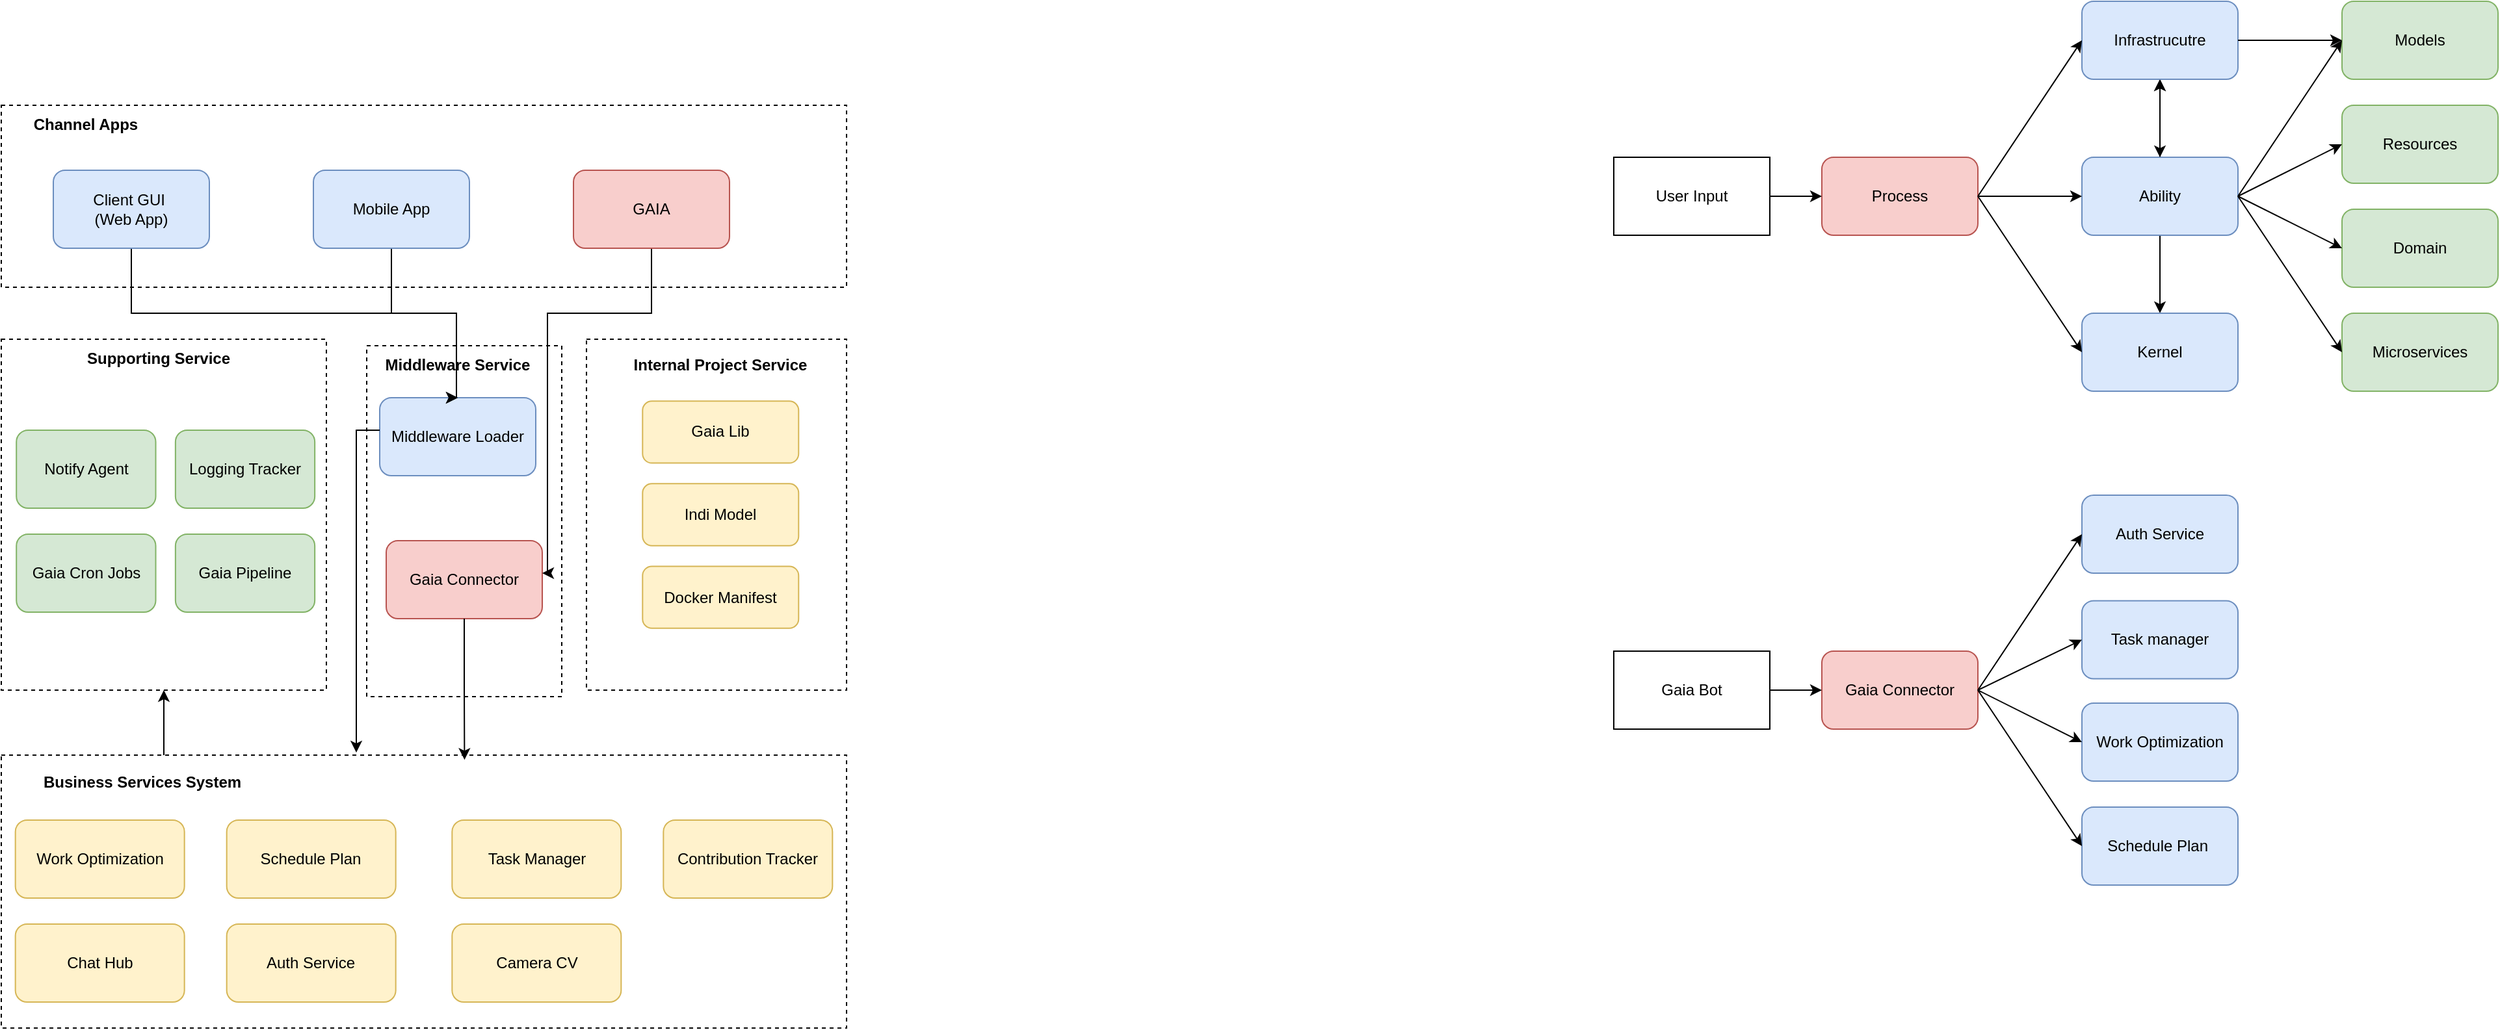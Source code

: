 <mxfile version="26.0.4">
  <diagram name="Page-1" id="Hx-Wh0JNURs-h4t98HXy">
    <mxGraphModel dx="1509" dy="1227" grid="0" gridSize="10" guides="1" tooltips="1" connect="1" arrows="1" fold="1" page="0" pageScale="1" pageWidth="827" pageHeight="1169" math="0" shadow="0">
      <root>
        <mxCell id="0" />
        <mxCell id="1" parent="0" />
        <mxCell id="q3Vmz-Sy840yEWux_1OP-78" value="" style="group" vertex="1" connectable="0" parent="1">
          <mxGeometry x="401" y="245" width="150" height="270" as="geometry" />
        </mxCell>
        <mxCell id="P9e5Yz6x5-o4kPH37-zM-13" value="" style="rounded=0;whiteSpace=wrap;html=1;dashed=1;container=0;" parent="q3Vmz-Sy840yEWux_1OP-78" vertex="1">
          <mxGeometry width="150" height="270" as="geometry" />
        </mxCell>
        <mxCell id="P9e5Yz6x5-o4kPH37-zM-15" value="Middleware Loader" style="rounded=1;whiteSpace=wrap;html=1;fillColor=#dae8fc;strokeColor=#6c8ebf;container=0;" parent="q3Vmz-Sy840yEWux_1OP-78" vertex="1">
          <mxGeometry x="10" y="40" width="120" height="60" as="geometry" />
        </mxCell>
        <mxCell id="P9e5Yz6x5-o4kPH37-zM-17" value="&lt;b&gt;Middleware Service&lt;/b&gt;" style="text;html=1;align=center;verticalAlign=middle;whiteSpace=wrap;rounded=0;container=0;" parent="q3Vmz-Sy840yEWux_1OP-78" vertex="1">
          <mxGeometry x="5" width="130" height="30" as="geometry" />
        </mxCell>
        <mxCell id="P9e5Yz6x5-o4kPH37-zM-14" value="Gaia Connector" style="rounded=1;whiteSpace=wrap;html=1;fillColor=#f8cecc;strokeColor=#b85450;container=0;" parent="q3Vmz-Sy840yEWux_1OP-78" vertex="1">
          <mxGeometry x="15" y="150" width="120" height="60" as="geometry" />
        </mxCell>
        <mxCell id="P9e5Yz6x5-o4kPH37-zM-3" value="" style="rounded=0;whiteSpace=wrap;html=1;dashed=1;container=0;" parent="1" vertex="1">
          <mxGeometry x="120" y="60" width="650" height="140" as="geometry" />
        </mxCell>
        <mxCell id="P9e5Yz6x5-o4kPH37-zM-18" style="edgeStyle=orthogonalEdgeStyle;rounded=0;orthogonalLoop=1;jettySize=auto;html=1;entryX=0.5;entryY=0;entryDx=0;entryDy=0;" parent="1" source="P9e5Yz6x5-o4kPH37-zM-1" target="P9e5Yz6x5-o4kPH37-zM-15" edge="1">
          <mxGeometry relative="1" as="geometry">
            <Array as="points">
              <mxPoint x="220" y="220" />
              <mxPoint x="470" y="220" />
            </Array>
          </mxGeometry>
        </mxCell>
        <mxCell id="P9e5Yz6x5-o4kPH37-zM-19" style="edgeStyle=orthogonalEdgeStyle;rounded=0;orthogonalLoop=1;jettySize=auto;html=1;entryX=0.5;entryY=0;entryDx=0;entryDy=0;" parent="1" source="P9e5Yz6x5-o4kPH37-zM-2" target="P9e5Yz6x5-o4kPH37-zM-15" edge="1">
          <mxGeometry relative="1" as="geometry">
            <Array as="points">
              <mxPoint x="420" y="220" />
              <mxPoint x="470" y="220" />
            </Array>
          </mxGeometry>
        </mxCell>
        <mxCell id="q3Vmz-Sy840yEWux_1OP-76" style="edgeStyle=orthogonalEdgeStyle;rounded=0;orthogonalLoop=1;jettySize=auto;html=1;" edge="1" parent="1" source="L9dIAlODnptTY3Y9kMEn-1" target="P9e5Yz6x5-o4kPH37-zM-14">
          <mxGeometry relative="1" as="geometry">
            <Array as="points">
              <mxPoint x="620" y="220" />
              <mxPoint x="540" y="220" />
              <mxPoint x="540" y="420" />
            </Array>
          </mxGeometry>
        </mxCell>
        <mxCell id="L9dIAlODnptTY3Y9kMEn-1" value="GAIA" style="rounded=1;whiteSpace=wrap;html=1;fillColor=#f8cecc;strokeColor=#b85450;container=0;" parent="1" vertex="1">
          <mxGeometry x="560" y="110" width="120" height="60" as="geometry" />
        </mxCell>
        <mxCell id="P9e5Yz6x5-o4kPH37-zM-1" value="Client GUI&amp;nbsp;&lt;div&gt;(Web App)&lt;/div&gt;" style="rounded=1;whiteSpace=wrap;html=1;fillColor=#dae8fc;strokeColor=#6c8ebf;container=0;" parent="1" vertex="1">
          <mxGeometry x="160" y="110" width="120" height="60" as="geometry" />
        </mxCell>
        <mxCell id="P9e5Yz6x5-o4kPH37-zM-2" value="Mobile App" style="rounded=1;whiteSpace=wrap;html=1;fillColor=#dae8fc;strokeColor=#6c8ebf;container=0;" parent="1" vertex="1">
          <mxGeometry x="360" y="110" width="120" height="60" as="geometry" />
        </mxCell>
        <mxCell id="P9e5Yz6x5-o4kPH37-zM-4" value="&lt;b&gt;Channel Apps&lt;/b&gt;" style="text;html=1;align=center;verticalAlign=middle;whiteSpace=wrap;rounded=0;container=0;" parent="1" vertex="1">
          <mxGeometry x="130" y="60" width="110" height="30" as="geometry" />
        </mxCell>
        <mxCell id="xWsCjr-08Q6Df4kgxq6i-26" value="Process" style="rounded=1;whiteSpace=wrap;html=1;fillColor=#f8cecc;strokeColor=#b85450;" parent="1" vertex="1">
          <mxGeometry x="1520" y="100" width="120" height="60" as="geometry" />
        </mxCell>
        <mxCell id="xWsCjr-08Q6Df4kgxq6i-28" style="edgeStyle=orthogonalEdgeStyle;rounded=0;orthogonalLoop=1;jettySize=auto;html=1;entryX=0;entryY=0.5;entryDx=0;entryDy=0;" parent="1" source="xWsCjr-08Q6Df4kgxq6i-27" target="xWsCjr-08Q6Df4kgxq6i-26" edge="1">
          <mxGeometry relative="1" as="geometry" />
        </mxCell>
        <mxCell id="xWsCjr-08Q6Df4kgxq6i-27" value="User Input" style="rounded=0;whiteSpace=wrap;html=1;" parent="1" vertex="1">
          <mxGeometry x="1360" y="100" width="120" height="60" as="geometry" />
        </mxCell>
        <mxCell id="xWsCjr-08Q6Df4kgxq6i-43" style="edgeStyle=orthogonalEdgeStyle;rounded=0;orthogonalLoop=1;jettySize=auto;html=1;" parent="1" source="xWsCjr-08Q6Df4kgxq6i-29" target="xWsCjr-08Q6Df4kgxq6i-40" edge="1">
          <mxGeometry relative="1" as="geometry" />
        </mxCell>
        <mxCell id="xWsCjr-08Q6Df4kgxq6i-46" value="" style="edgeStyle=orthogonalEdgeStyle;rounded=0;orthogonalLoop=1;jettySize=auto;html=1;" parent="1" source="xWsCjr-08Q6Df4kgxq6i-29" target="xWsCjr-08Q6Df4kgxq6i-40" edge="1">
          <mxGeometry relative="1" as="geometry" />
        </mxCell>
        <mxCell id="xWsCjr-08Q6Df4kgxq6i-48" style="edgeStyle=orthogonalEdgeStyle;rounded=0;orthogonalLoop=1;jettySize=auto;html=1;entryX=0.5;entryY=0;entryDx=0;entryDy=0;" parent="1" source="xWsCjr-08Q6Df4kgxq6i-29" target="xWsCjr-08Q6Df4kgxq6i-45" edge="1">
          <mxGeometry relative="1" as="geometry" />
        </mxCell>
        <mxCell id="xWsCjr-08Q6Df4kgxq6i-29" value="Ability" style="rounded=1;whiteSpace=wrap;html=1;fillColor=#dae8fc;strokeColor=#6c8ebf;" parent="1" vertex="1">
          <mxGeometry x="1720" y="100" width="120" height="60" as="geometry" />
        </mxCell>
        <mxCell id="xWsCjr-08Q6Df4kgxq6i-30" value="" style="endArrow=classic;html=1;rounded=0;entryX=0;entryY=0.5;entryDx=0;entryDy=0;exitX=1;exitY=0.5;exitDx=0;exitDy=0;" parent="1" source="xWsCjr-08Q6Df4kgxq6i-26" target="xWsCjr-08Q6Df4kgxq6i-29" edge="1">
          <mxGeometry width="50" height="50" relative="1" as="geometry">
            <mxPoint x="1390" y="290" as="sourcePoint" />
            <mxPoint x="1440" y="240" as="targetPoint" />
          </mxGeometry>
        </mxCell>
        <mxCell id="xWsCjr-08Q6Df4kgxq6i-31" value="Domain" style="rounded=1;whiteSpace=wrap;html=1;fillColor=#d5e8d4;strokeColor=#82b366;" parent="1" vertex="1">
          <mxGeometry x="1920" y="140" width="120" height="60" as="geometry" />
        </mxCell>
        <mxCell id="xWsCjr-08Q6Df4kgxq6i-32" value="Microservices" style="rounded=1;whiteSpace=wrap;html=1;fillColor=#d5e8d4;strokeColor=#82b366;" parent="1" vertex="1">
          <mxGeometry x="1920" y="220" width="120" height="60" as="geometry" />
        </mxCell>
        <mxCell id="xWsCjr-08Q6Df4kgxq6i-33" value="Models" style="rounded=1;whiteSpace=wrap;html=1;fillColor=#d5e8d4;strokeColor=#82b366;" parent="1" vertex="1">
          <mxGeometry x="1920" y="-20" width="120" height="60" as="geometry" />
        </mxCell>
        <mxCell id="xWsCjr-08Q6Df4kgxq6i-34" value="Resources" style="rounded=1;whiteSpace=wrap;html=1;fillColor=#d5e8d4;strokeColor=#82b366;" parent="1" vertex="1">
          <mxGeometry x="1920" y="60" width="120" height="60" as="geometry" />
        </mxCell>
        <mxCell id="xWsCjr-08Q6Df4kgxq6i-35" value="" style="endArrow=classic;html=1;rounded=0;entryX=0;entryY=0.5;entryDx=0;entryDy=0;exitX=1;exitY=0.5;exitDx=0;exitDy=0;" parent="1" source="xWsCjr-08Q6Df4kgxq6i-29" target="xWsCjr-08Q6Df4kgxq6i-33" edge="1">
          <mxGeometry width="50" height="50" relative="1" as="geometry">
            <mxPoint x="1650" y="80" as="sourcePoint" />
            <mxPoint x="1730" y="40" as="targetPoint" />
          </mxGeometry>
        </mxCell>
        <mxCell id="xWsCjr-08Q6Df4kgxq6i-36" value="" style="endArrow=classic;html=1;rounded=0;entryX=0;entryY=0.5;entryDx=0;entryDy=0;exitX=1;exitY=0.5;exitDx=0;exitDy=0;" parent="1" source="xWsCjr-08Q6Df4kgxq6i-29" target="xWsCjr-08Q6Df4kgxq6i-34" edge="1">
          <mxGeometry width="50" height="50" relative="1" as="geometry">
            <mxPoint x="1660" y="90" as="sourcePoint" />
            <mxPoint x="1740" y="50" as="targetPoint" />
          </mxGeometry>
        </mxCell>
        <mxCell id="xWsCjr-08Q6Df4kgxq6i-37" value="" style="endArrow=classic;html=1;rounded=0;entryX=0;entryY=0.5;entryDx=0;entryDy=0;exitX=1;exitY=0.5;exitDx=0;exitDy=0;" parent="1" source="xWsCjr-08Q6Df4kgxq6i-29" target="xWsCjr-08Q6Df4kgxq6i-31" edge="1">
          <mxGeometry width="50" height="50" relative="1" as="geometry">
            <mxPoint x="1670" y="100" as="sourcePoint" />
            <mxPoint x="1750" y="60" as="targetPoint" />
          </mxGeometry>
        </mxCell>
        <mxCell id="xWsCjr-08Q6Df4kgxq6i-38" value="" style="endArrow=classic;html=1;rounded=0;entryX=0;entryY=0.5;entryDx=0;entryDy=0;exitX=1;exitY=0.5;exitDx=0;exitDy=0;" parent="1" source="xWsCjr-08Q6Df4kgxq6i-29" target="xWsCjr-08Q6Df4kgxq6i-32" edge="1">
          <mxGeometry width="50" height="50" relative="1" as="geometry">
            <mxPoint x="1680" y="110" as="sourcePoint" />
            <mxPoint x="1760" y="70" as="targetPoint" />
          </mxGeometry>
        </mxCell>
        <mxCell id="xWsCjr-08Q6Df4kgxq6i-47" style="edgeStyle=orthogonalEdgeStyle;rounded=0;orthogonalLoop=1;jettySize=auto;html=1;" parent="1" source="xWsCjr-08Q6Df4kgxq6i-40" target="xWsCjr-08Q6Df4kgxq6i-29" edge="1">
          <mxGeometry relative="1" as="geometry" />
        </mxCell>
        <mxCell id="xWsCjr-08Q6Df4kgxq6i-40" value="Infrastrucutre" style="rounded=1;whiteSpace=wrap;html=1;fillColor=#dae8fc;strokeColor=#6c8ebf;" parent="1" vertex="1">
          <mxGeometry x="1720" y="-20" width="120" height="60" as="geometry" />
        </mxCell>
        <mxCell id="xWsCjr-08Q6Df4kgxq6i-41" value="" style="endArrow=classic;html=1;rounded=0;entryX=0;entryY=0.5;entryDx=0;entryDy=0;exitX=1;exitY=0.5;exitDx=0;exitDy=0;" parent="1" source="xWsCjr-08Q6Df4kgxq6i-26" target="xWsCjr-08Q6Df4kgxq6i-40" edge="1">
          <mxGeometry width="50" height="50" relative="1" as="geometry">
            <mxPoint x="1650" y="80" as="sourcePoint" />
            <mxPoint x="1730" y="40" as="targetPoint" />
          </mxGeometry>
        </mxCell>
        <mxCell id="xWsCjr-08Q6Df4kgxq6i-44" value="" style="endArrow=classic;html=1;rounded=0;entryX=0;entryY=0.5;entryDx=0;entryDy=0;exitX=1;exitY=0.5;exitDx=0;exitDy=0;" parent="1" source="xWsCjr-08Q6Df4kgxq6i-40" target="xWsCjr-08Q6Df4kgxq6i-33" edge="1">
          <mxGeometry width="50" height="50" relative="1" as="geometry">
            <mxPoint x="1650" y="80" as="sourcePoint" />
            <mxPoint x="1730" y="40" as="targetPoint" />
          </mxGeometry>
        </mxCell>
        <mxCell id="xWsCjr-08Q6Df4kgxq6i-45" value="Kernel" style="rounded=1;whiteSpace=wrap;html=1;fillColor=#dae8fc;strokeColor=#6c8ebf;" parent="1" vertex="1">
          <mxGeometry x="1720" y="220" width="120" height="60" as="geometry" />
        </mxCell>
        <mxCell id="xWsCjr-08Q6Df4kgxq6i-49" value="" style="endArrow=classic;html=1;rounded=0;entryX=0;entryY=0.5;entryDx=0;entryDy=0;exitX=1;exitY=0.5;exitDx=0;exitDy=0;" parent="1" source="xWsCjr-08Q6Df4kgxq6i-26" target="xWsCjr-08Q6Df4kgxq6i-45" edge="1">
          <mxGeometry width="50" height="50" relative="1" as="geometry">
            <mxPoint x="1650" y="140" as="sourcePoint" />
            <mxPoint x="1730" y="20" as="targetPoint" />
          </mxGeometry>
        </mxCell>
        <mxCell id="xWsCjr-08Q6Df4kgxq6i-50" value="Gaia Connector" style="rounded=1;whiteSpace=wrap;html=1;fillColor=#f8cecc;strokeColor=#b85450;" parent="1" vertex="1">
          <mxGeometry x="1520" y="480" width="120" height="60" as="geometry" />
        </mxCell>
        <mxCell id="xWsCjr-08Q6Df4kgxq6i-51" style="edgeStyle=orthogonalEdgeStyle;rounded=0;orthogonalLoop=1;jettySize=auto;html=1;entryX=0;entryY=0.5;entryDx=0;entryDy=0;" parent="1" source="xWsCjr-08Q6Df4kgxq6i-52" target="xWsCjr-08Q6Df4kgxq6i-50" edge="1">
          <mxGeometry relative="1" as="geometry" />
        </mxCell>
        <mxCell id="xWsCjr-08Q6Df4kgxq6i-52" value="Gaia Bot" style="rounded=0;whiteSpace=wrap;html=1;" parent="1" vertex="1">
          <mxGeometry x="1360" y="480" width="120" height="60" as="geometry" />
        </mxCell>
        <mxCell id="xWsCjr-08Q6Df4kgxq6i-56" value="Task manager" style="rounded=1;whiteSpace=wrap;html=1;fillColor=#dae8fc;strokeColor=#6c8ebf;" parent="1" vertex="1">
          <mxGeometry x="1720" y="441.25" width="120" height="60" as="geometry" />
        </mxCell>
        <mxCell id="xWsCjr-08Q6Df4kgxq6i-57" value="" style="endArrow=classic;html=1;rounded=0;entryX=0;entryY=0.5;entryDx=0;entryDy=0;exitX=1;exitY=0.5;exitDx=0;exitDy=0;" parent="1" source="xWsCjr-08Q6Df4kgxq6i-50" target="xWsCjr-08Q6Df4kgxq6i-56" edge="1">
          <mxGeometry width="50" height="50" relative="1" as="geometry">
            <mxPoint x="1390" y="670" as="sourcePoint" />
            <mxPoint x="1440" y="620" as="targetPoint" />
          </mxGeometry>
        </mxCell>
        <mxCell id="xWsCjr-08Q6Df4kgxq6i-67" value="Auth Service" style="rounded=1;whiteSpace=wrap;html=1;fillColor=#dae8fc;strokeColor=#6c8ebf;" parent="1" vertex="1">
          <mxGeometry x="1720" y="360" width="120" height="60" as="geometry" />
        </mxCell>
        <mxCell id="xWsCjr-08Q6Df4kgxq6i-68" value="" style="endArrow=classic;html=1;rounded=0;entryX=0;entryY=0.5;entryDx=0;entryDy=0;exitX=1;exitY=0.5;exitDx=0;exitDy=0;" parent="1" source="xWsCjr-08Q6Df4kgxq6i-50" target="xWsCjr-08Q6Df4kgxq6i-67" edge="1">
          <mxGeometry width="50" height="50" relative="1" as="geometry">
            <mxPoint x="1650" y="460" as="sourcePoint" />
            <mxPoint x="1730" y="420" as="targetPoint" />
          </mxGeometry>
        </mxCell>
        <mxCell id="xWsCjr-08Q6Df4kgxq6i-70" value="Work Optimization" style="rounded=1;whiteSpace=wrap;html=1;fillColor=#dae8fc;strokeColor=#6c8ebf;" parent="1" vertex="1">
          <mxGeometry x="1720" y="520" width="120" height="60" as="geometry" />
        </mxCell>
        <mxCell id="xWsCjr-08Q6Df4kgxq6i-71" value="" style="endArrow=classic;html=1;rounded=0;entryX=0;entryY=0.5;entryDx=0;entryDy=0;exitX=1;exitY=0.5;exitDx=0;exitDy=0;" parent="1" source="xWsCjr-08Q6Df4kgxq6i-50" target="xWsCjr-08Q6Df4kgxq6i-70" edge="1">
          <mxGeometry width="50" height="50" relative="1" as="geometry">
            <mxPoint x="1650" y="520" as="sourcePoint" />
            <mxPoint x="1730" y="400" as="targetPoint" />
          </mxGeometry>
        </mxCell>
        <mxCell id="xWsCjr-08Q6Df4kgxq6i-73" value="Schedule Plan&amp;nbsp;" style="rounded=1;whiteSpace=wrap;html=1;fillColor=#dae8fc;strokeColor=#6c8ebf;" parent="1" vertex="1">
          <mxGeometry x="1720" y="600" width="120" height="60" as="geometry" />
        </mxCell>
        <mxCell id="xWsCjr-08Q6Df4kgxq6i-78" value="" style="endArrow=classic;html=1;rounded=0;entryX=0;entryY=0.5;entryDx=0;entryDy=0;exitX=1;exitY=0.5;exitDx=0;exitDy=0;" parent="1" source="xWsCjr-08Q6Df4kgxq6i-50" target="xWsCjr-08Q6Df4kgxq6i-73" edge="1">
          <mxGeometry width="50" height="50" relative="1" as="geometry">
            <mxPoint x="1650" y="520" as="sourcePoint" />
            <mxPoint x="1730" y="560" as="targetPoint" />
          </mxGeometry>
        </mxCell>
        <mxCell id="q3Vmz-Sy840yEWux_1OP-71" value="" style="group" vertex="1" connectable="0" parent="1">
          <mxGeometry x="570" y="240" width="200" height="270" as="geometry" />
        </mxCell>
        <mxCell id="q3Vmz-Sy840yEWux_1OP-57" value="" style="rounded=0;whiteSpace=wrap;html=1;dashed=1;container=0;" vertex="1" parent="q3Vmz-Sy840yEWux_1OP-71">
          <mxGeometry width="200" height="270" as="geometry" />
        </mxCell>
        <mxCell id="q3Vmz-Sy840yEWux_1OP-58" value="&lt;b&gt;Internal Project Service&lt;/b&gt;" style="text;html=1;align=center;verticalAlign=middle;whiteSpace=wrap;rounded=0;container=0;" vertex="1" parent="q3Vmz-Sy840yEWux_1OP-71">
          <mxGeometry x="6.28" width="193.72" height="39.706" as="geometry" />
        </mxCell>
        <mxCell id="q3Vmz-Sy840yEWux_1OP-66" value="Gaia Lib" style="rounded=1;whiteSpace=wrap;html=1;fillColor=#fff2cc;strokeColor=#d6b656;container=0;" vertex="1" parent="q3Vmz-Sy840yEWux_1OP-71">
          <mxGeometry x="43.14" y="47.647" width="120" height="47.647" as="geometry" />
        </mxCell>
        <mxCell id="q3Vmz-Sy840yEWux_1OP-70" value="Indi Model" style="rounded=1;whiteSpace=wrap;html=1;fillColor=#fff2cc;strokeColor=#d6b656;container=0;" vertex="1" parent="q3Vmz-Sy840yEWux_1OP-71">
          <mxGeometry x="43.14" y="111.176" width="120" height="47.647" as="geometry" />
        </mxCell>
        <mxCell id="q3Vmz-Sy840yEWux_1OP-69" value="Docker Manifest" style="rounded=1;whiteSpace=wrap;html=1;fillColor=#fff2cc;strokeColor=#d6b656;container=0;" vertex="1" parent="q3Vmz-Sy840yEWux_1OP-71">
          <mxGeometry x="43.14" y="174.706" width="120" height="47.647" as="geometry" />
        </mxCell>
        <mxCell id="q3Vmz-Sy840yEWux_1OP-73" value="" style="group" vertex="1" connectable="0" parent="1">
          <mxGeometry x="120" y="560" width="650" height="210" as="geometry" />
        </mxCell>
        <mxCell id="P9e5Yz6x5-o4kPH37-zM-30" value="" style="rounded=0;whiteSpace=wrap;html=1;dashed=1;container=0;" parent="q3Vmz-Sy840yEWux_1OP-73" vertex="1">
          <mxGeometry width="650" height="210" as="geometry" />
        </mxCell>
        <mxCell id="P9e5Yz6x5-o4kPH37-zM-11" value="&lt;b&gt;Business Services System&lt;/b&gt;" style="text;html=1;align=center;verticalAlign=middle;whiteSpace=wrap;rounded=0;container=0;" parent="q3Vmz-Sy840yEWux_1OP-73" vertex="1">
          <mxGeometry x="14.083" width="188.5" height="41.25" as="geometry" />
        </mxCell>
        <mxCell id="P9e5Yz6x5-o4kPH37-zM-27" value="Work Optimization" style="rounded=1;whiteSpace=wrap;html=1;fillColor=#fff2cc;strokeColor=#d6b656;container=0;" parent="q3Vmz-Sy840yEWux_1OP-73" vertex="1">
          <mxGeometry x="10.833" y="50" width="130" height="60" as="geometry" />
        </mxCell>
        <mxCell id="P9e5Yz6x5-o4kPH37-zM-28" value="Schedule Plan" style="rounded=1;whiteSpace=wrap;html=1;fillColor=#fff2cc;strokeColor=#d6b656;container=0;" parent="q3Vmz-Sy840yEWux_1OP-73" vertex="1">
          <mxGeometry x="173.333" y="50" width="130" height="60" as="geometry" />
        </mxCell>
        <mxCell id="P9e5Yz6x5-o4kPH37-zM-26" value="Task Manager" style="rounded=1;whiteSpace=wrap;html=1;fillColor=#fff2cc;strokeColor=#d6b656;container=0;" parent="q3Vmz-Sy840yEWux_1OP-73" vertex="1">
          <mxGeometry x="346.667" y="50" width="130" height="60" as="geometry" />
        </mxCell>
        <mxCell id="P9e5Yz6x5-o4kPH37-zM-25" value="Auth Service" style="rounded=1;whiteSpace=wrap;html=1;fillColor=#fff2cc;strokeColor=#d6b656;container=0;" parent="q3Vmz-Sy840yEWux_1OP-73" vertex="1">
          <mxGeometry x="173.333" y="130" width="130" height="60" as="geometry" />
        </mxCell>
        <mxCell id="q3Vmz-Sy840yEWux_1OP-51" value="Chat Hub" style="rounded=1;whiteSpace=wrap;html=1;fillColor=#fff2cc;strokeColor=#d6b656;container=0;" vertex="1" parent="q3Vmz-Sy840yEWux_1OP-73">
          <mxGeometry x="10.833" y="130" width="130" height="60" as="geometry" />
        </mxCell>
        <mxCell id="q3Vmz-Sy840yEWux_1OP-52" value="Contribution Tracker" style="rounded=1;whiteSpace=wrap;html=1;fillColor=#fff2cc;strokeColor=#d6b656;container=0;" vertex="1" parent="q3Vmz-Sy840yEWux_1OP-73">
          <mxGeometry x="509.167" y="50" width="130" height="60" as="geometry" />
        </mxCell>
        <mxCell id="q3Vmz-Sy840yEWux_1OP-72" value="Camera CV" style="rounded=1;whiteSpace=wrap;html=1;fillColor=#fff2cc;strokeColor=#d6b656;container=0;" vertex="1" parent="q3Vmz-Sy840yEWux_1OP-73">
          <mxGeometry x="346.667" y="130" width="130" height="60" as="geometry" />
        </mxCell>
        <mxCell id="q3Vmz-Sy840yEWux_1OP-77" value="" style="group" vertex="1" connectable="0" parent="1">
          <mxGeometry x="120" y="240" width="250" height="270" as="geometry" />
        </mxCell>
        <mxCell id="GbT5RZBllVOzjEqKmgSs-3" value="" style="rounded=0;whiteSpace=wrap;html=1;dashed=1;container=0;" parent="q3Vmz-Sy840yEWux_1OP-77" vertex="1">
          <mxGeometry width="250" height="270" as="geometry" />
        </mxCell>
        <mxCell id="GbT5RZBllVOzjEqKmgSs-7" value="&lt;b&gt;Supporting Service&lt;/b&gt;" style="text;html=1;align=center;verticalAlign=middle;whiteSpace=wrap;rounded=0;container=0;" parent="q3Vmz-Sy840yEWux_1OP-77" vertex="1">
          <mxGeometry x="53.571" width="133.929" height="30" as="geometry" />
        </mxCell>
        <mxCell id="P9e5Yz6x5-o4kPH37-zM-24" value="Notify Agent" style="rounded=1;whiteSpace=wrap;html=1;fillColor=#d5e8d4;strokeColor=#82b366;container=0;" parent="q3Vmz-Sy840yEWux_1OP-77" vertex="1">
          <mxGeometry x="11.607" y="70" width="107.143" height="60" as="geometry" />
        </mxCell>
        <mxCell id="P9e5Yz6x5-o4kPH37-zM-23" value="Logging Tracker" style="rounded=1;whiteSpace=wrap;html=1;fillColor=#d5e8d4;strokeColor=#82b366;container=0;" parent="q3Vmz-Sy840yEWux_1OP-77" vertex="1">
          <mxGeometry x="133.929" y="70" width="107.143" height="60" as="geometry" />
        </mxCell>
        <mxCell id="q3Vmz-Sy840yEWux_1OP-54" value="Gaia Cron Jobs" style="rounded=1;whiteSpace=wrap;html=1;fillColor=#d5e8d4;strokeColor=#82b366;container=0;" vertex="1" parent="q3Vmz-Sy840yEWux_1OP-77">
          <mxGeometry x="11.607" y="150" width="107.143" height="60" as="geometry" />
        </mxCell>
        <mxCell id="q3Vmz-Sy840yEWux_1OP-55" value="Gaia Pipeline" style="rounded=1;whiteSpace=wrap;html=1;fillColor=#d5e8d4;strokeColor=#82b366;container=0;" vertex="1" parent="q3Vmz-Sy840yEWux_1OP-77">
          <mxGeometry x="133.929" y="150" width="107.143" height="60" as="geometry" />
        </mxCell>
        <mxCell id="q3Vmz-Sy840yEWux_1OP-79" style="edgeStyle=orthogonalEdgeStyle;rounded=0;orthogonalLoop=1;jettySize=auto;html=1;entryX=0.5;entryY=1;entryDx=0;entryDy=0;" edge="1" parent="1" source="P9e5Yz6x5-o4kPH37-zM-30" target="GbT5RZBllVOzjEqKmgSs-3">
          <mxGeometry relative="1" as="geometry">
            <Array as="points">
              <mxPoint x="245" y="540" />
              <mxPoint x="245" y="540" />
            </Array>
          </mxGeometry>
        </mxCell>
        <mxCell id="q3Vmz-Sy840yEWux_1OP-80" style="edgeStyle=orthogonalEdgeStyle;rounded=0;orthogonalLoop=1;jettySize=auto;html=1;" edge="1" parent="1" source="P9e5Yz6x5-o4kPH37-zM-15">
          <mxGeometry relative="1" as="geometry">
            <mxPoint x="393" y="558" as="targetPoint" />
            <Array as="points">
              <mxPoint x="393" y="310" />
            </Array>
          </mxGeometry>
        </mxCell>
        <mxCell id="q3Vmz-Sy840yEWux_1OP-81" style="edgeStyle=orthogonalEdgeStyle;rounded=0;orthogonalLoop=1;jettySize=auto;html=1;entryX=0.548;entryY=0.017;entryDx=0;entryDy=0;entryPerimeter=0;" edge="1" parent="1" source="P9e5Yz6x5-o4kPH37-zM-14" target="P9e5Yz6x5-o4kPH37-zM-30">
          <mxGeometry relative="1" as="geometry" />
        </mxCell>
      </root>
    </mxGraphModel>
  </diagram>
</mxfile>

